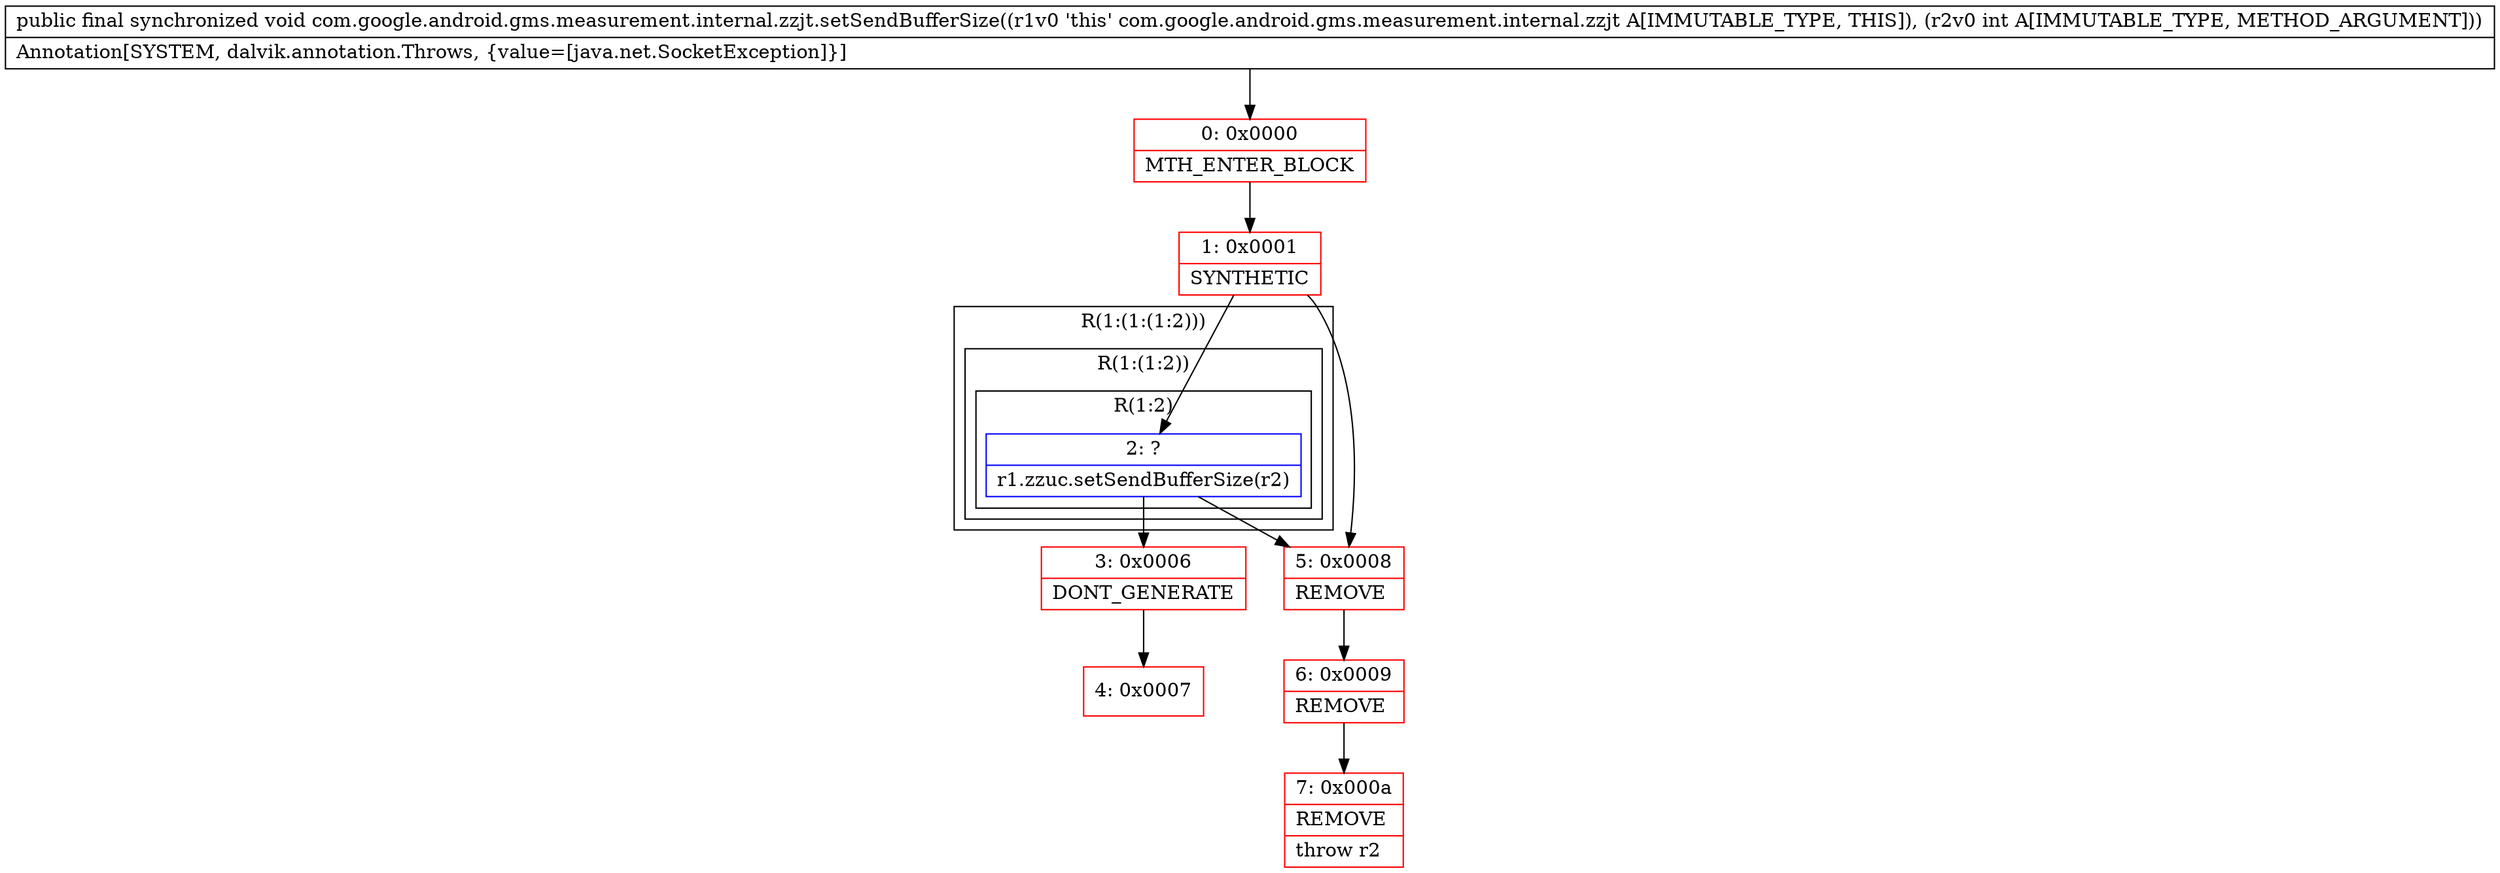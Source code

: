 digraph "CFG forcom.google.android.gms.measurement.internal.zzjt.setSendBufferSize(I)V" {
subgraph cluster_Region_873257588 {
label = "R(1:(1:(1:2)))";
node [shape=record,color=blue];
subgraph cluster_Region_1428479938 {
label = "R(1:(1:2))";
node [shape=record,color=blue];
subgraph cluster_Region_2143646729 {
label = "R(1:2)";
node [shape=record,color=blue];
Node_2 [shape=record,label="{2\:\ ?|r1.zzuc.setSendBufferSize(r2)\l}"];
}
}
}
Node_0 [shape=record,color=red,label="{0\:\ 0x0000|MTH_ENTER_BLOCK\l}"];
Node_1 [shape=record,color=red,label="{1\:\ 0x0001|SYNTHETIC\l}"];
Node_3 [shape=record,color=red,label="{3\:\ 0x0006|DONT_GENERATE\l}"];
Node_4 [shape=record,color=red,label="{4\:\ 0x0007}"];
Node_5 [shape=record,color=red,label="{5\:\ 0x0008|REMOVE\l}"];
Node_6 [shape=record,color=red,label="{6\:\ 0x0009|REMOVE\l}"];
Node_7 [shape=record,color=red,label="{7\:\ 0x000a|REMOVE\l|throw r2\l}"];
MethodNode[shape=record,label="{public final synchronized void com.google.android.gms.measurement.internal.zzjt.setSendBufferSize((r1v0 'this' com.google.android.gms.measurement.internal.zzjt A[IMMUTABLE_TYPE, THIS]), (r2v0 int A[IMMUTABLE_TYPE, METHOD_ARGUMENT]))  | Annotation[SYSTEM, dalvik.annotation.Throws, \{value=[java.net.SocketException]\}]\l}"];
MethodNode -> Node_0;
Node_2 -> Node_3;
Node_2 -> Node_5;
Node_0 -> Node_1;
Node_1 -> Node_2;
Node_1 -> Node_5;
Node_3 -> Node_4;
Node_5 -> Node_6;
Node_6 -> Node_7;
}

